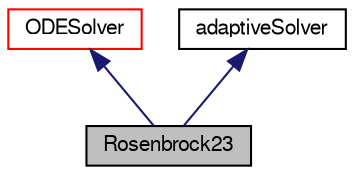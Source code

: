 digraph "Rosenbrock23"
{
  bgcolor="transparent";
  edge [fontname="FreeSans",fontsize="10",labelfontname="FreeSans",labelfontsize="10"];
  node [fontname="FreeSans",fontsize="10",shape=record];
  Node3 [label="Rosenbrock23",height=0.2,width=0.4,color="black", fillcolor="grey75", style="filled", fontcolor="black"];
  Node4 -> Node3 [dir="back",color="midnightblue",fontsize="10",style="solid",fontname="FreeSans"];
  Node4 [label="ODESolver",height=0.2,width=0.4,color="red",URL="$a25554.html",tooltip="Abstract base-class for ODE system solvers. "];
  Node16 -> Node3 [dir="back",color="midnightblue",fontsize="10",style="solid",fontname="FreeSans"];
  Node16 [label="adaptiveSolver",height=0.2,width=0.4,color="black",URL="$a25546.html"];
}
